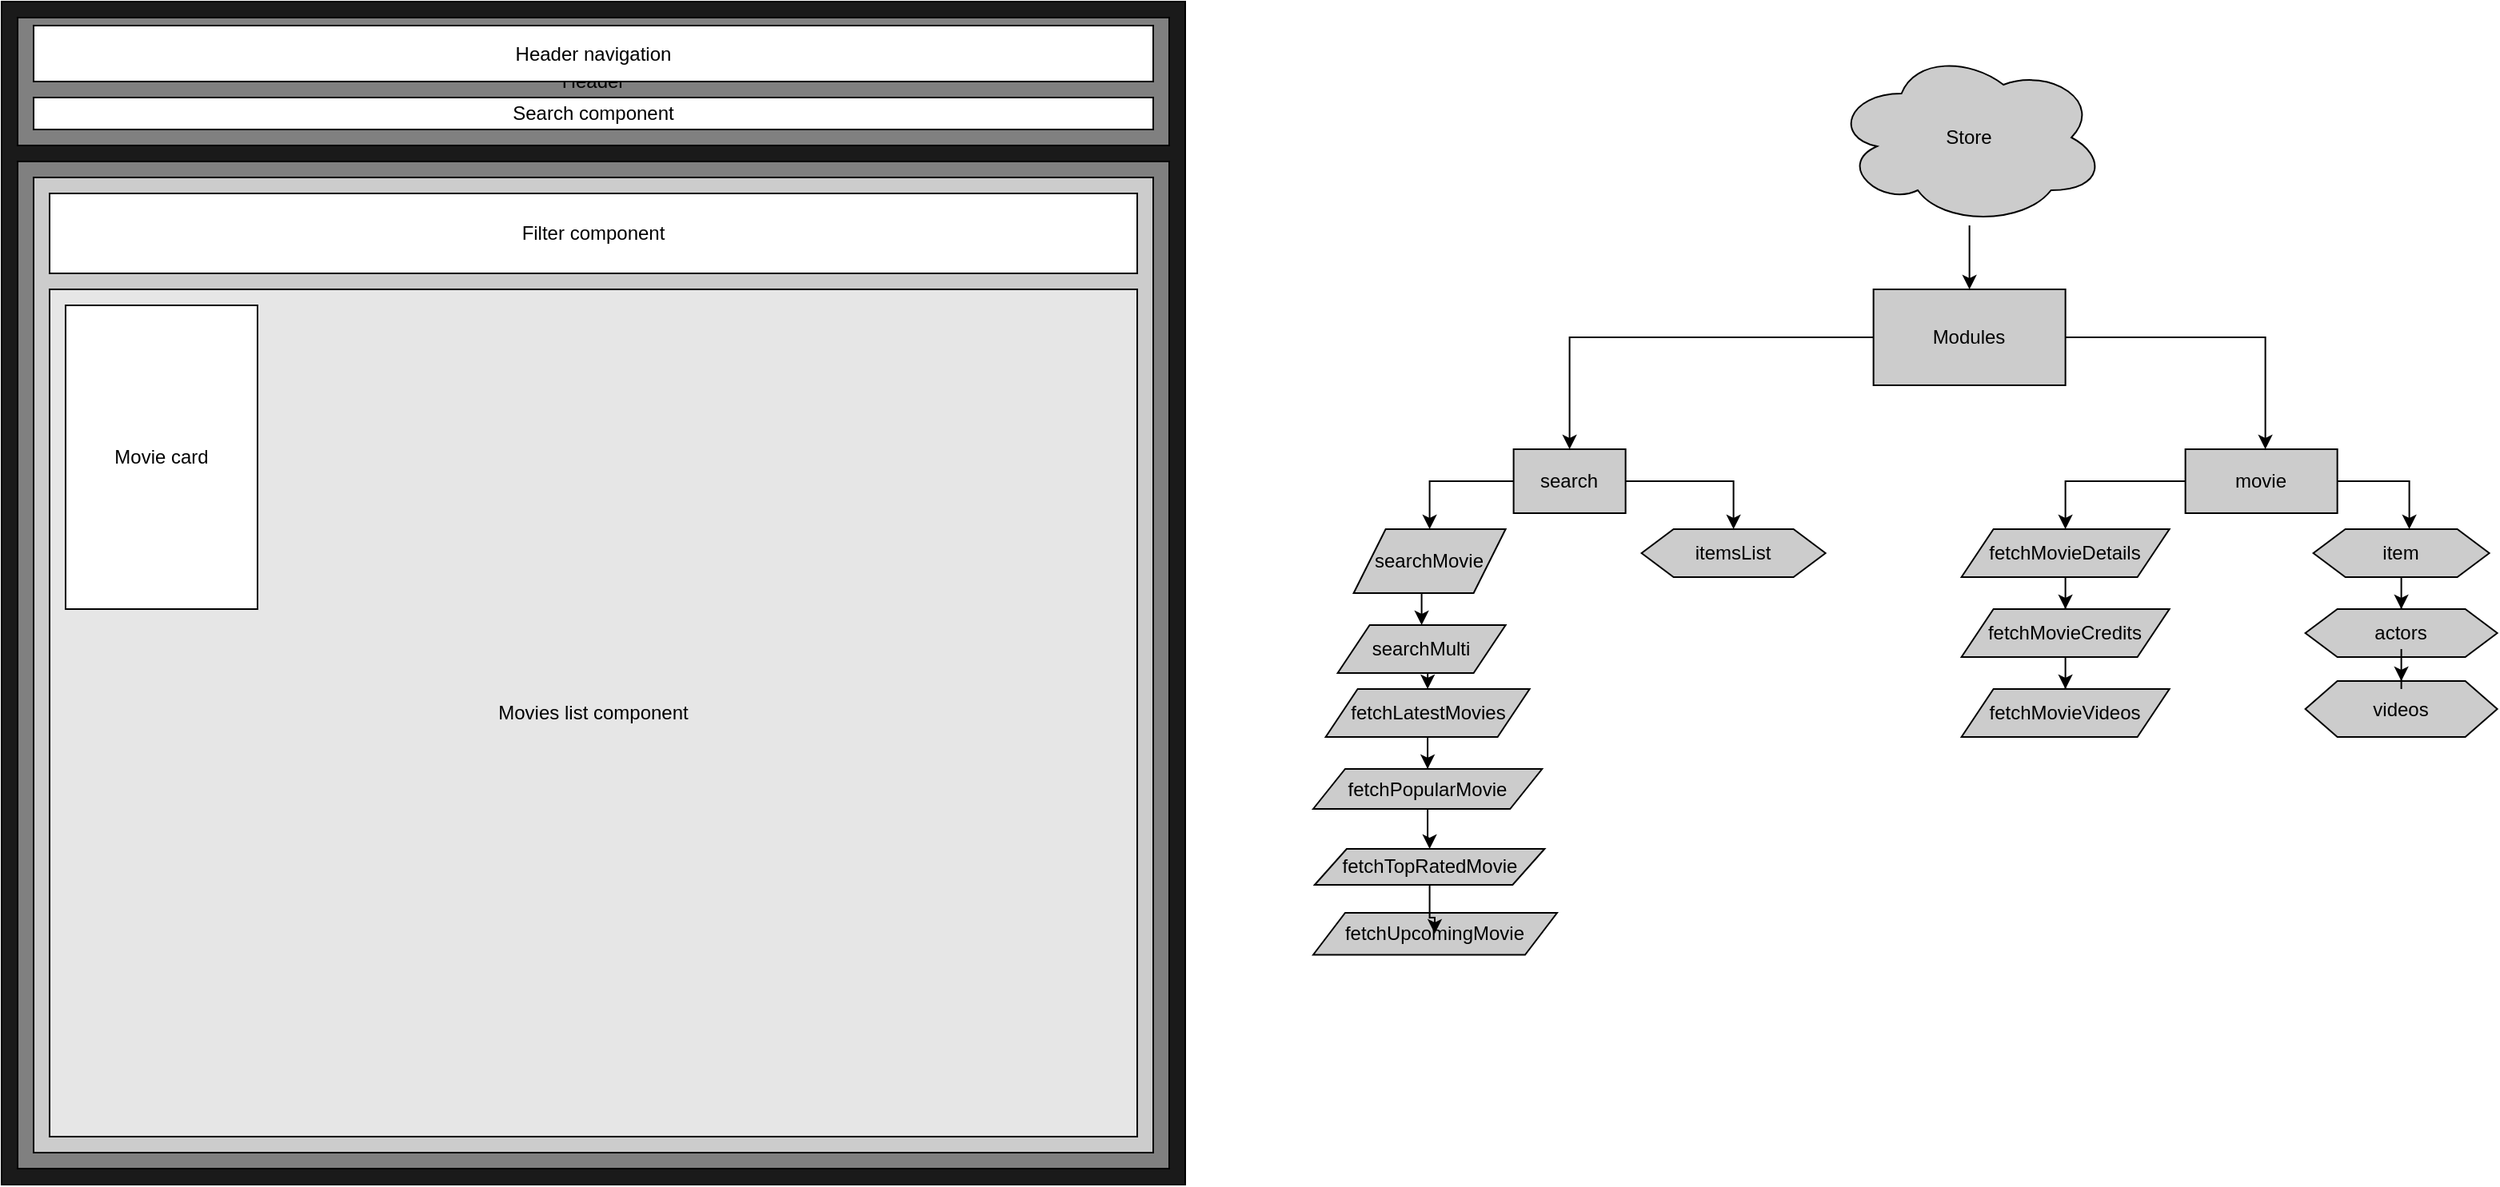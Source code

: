<mxfile version="20.2.6"><diagram id="qWCfL2KZzq6Q9-xrTanc" name="Page-1"><mxGraphModel dx="1550" dy="1924" grid="1" gridSize="10" guides="1" tooltips="1" connect="1" arrows="1" fold="1" page="1" pageScale="1" pageWidth="850" pageHeight="1100" math="0" shadow="0"><root><mxCell id="0"/><mxCell id="1" parent="0"/><mxCell id="szmoPQjLytBsKV64WlZI-1" value="&lt;div&gt;App.vue&lt;/div&gt;" style="whiteSpace=wrap;html=1;aspect=fixed;fillColor=#1A1A1A;" vertex="1" parent="1"><mxGeometry x="60" y="-20" width="740" height="740" as="geometry"/></mxCell><mxCell id="szmoPQjLytBsKV64WlZI-2" value="&lt;div&gt;Header&lt;/div&gt;" style="rounded=0;whiteSpace=wrap;html=1;fillColor=#808080;" vertex="1" parent="1"><mxGeometry x="70" y="-10" width="720" height="80" as="geometry"/></mxCell><mxCell id="szmoPQjLytBsKV64WlZI-3" value="&lt;div&gt;Header navigation&lt;/div&gt;" style="rounded=0;whiteSpace=wrap;html=1;" vertex="1" parent="1"><mxGeometry x="80" y="-5" width="700" height="35" as="geometry"/></mxCell><mxCell id="szmoPQjLytBsKV64WlZI-4" value="Search component" style="rounded=0;whiteSpace=wrap;html=1;" vertex="1" parent="1"><mxGeometry x="80" y="40" width="700" height="20" as="geometry"/></mxCell><mxCell id="szmoPQjLytBsKV64WlZI-5" value="&lt;div&gt;Vue router&lt;/div&gt;" style="rounded=0;whiteSpace=wrap;html=1;fillColor=#808080;" vertex="1" parent="1"><mxGeometry x="70" y="80" width="720" height="630" as="geometry"/></mxCell><mxCell id="szmoPQjLytBsKV64WlZI-6" value="&lt;div&gt;Dashboard component &lt;br&gt;&lt;/div&gt;&lt;div&gt;(route: /dashboard)&lt;/div&gt;" style="rounded=0;whiteSpace=wrap;html=1;fillColor=#CCCCCC;" vertex="1" parent="1"><mxGeometry x="80" y="90" width="700" height="610" as="geometry"/></mxCell><mxCell id="szmoPQjLytBsKV64WlZI-8" value="&lt;div&gt;Movies list component&lt;/div&gt;" style="rounded=0;whiteSpace=wrap;html=1;fillColor=#E6E6E6;" vertex="1" parent="1"><mxGeometry x="90" y="160" width="680" height="530" as="geometry"/></mxCell><mxCell id="szmoPQjLytBsKV64WlZI-7" value="Movie card" style="rounded=0;whiteSpace=wrap;html=1;" vertex="1" parent="1"><mxGeometry x="100" y="170" width="120" height="190" as="geometry"/></mxCell><mxCell id="szmoPQjLytBsKV64WlZI-9" value="&lt;div&gt;Filter component&lt;/div&gt;" style="rounded=0;whiteSpace=wrap;html=1;" vertex="1" parent="1"><mxGeometry x="90" y="100" width="680" height="50" as="geometry"/></mxCell><mxCell id="szmoPQjLytBsKV64WlZI-48" value="" style="group" vertex="1" connectable="0" parent="1"><mxGeometry x="880" y="10" width="740.31" height="566.25" as="geometry"/></mxCell><mxCell id="szmoPQjLytBsKV64WlZI-10" value="&lt;div&gt;Store&lt;/div&gt;" style="ellipse;shape=cloud;whiteSpace=wrap;html=1;fillColor=#CCCCCC;" vertex="1" parent="szmoPQjLytBsKV64WlZI-48"><mxGeometry x="325.31" width="170" height="110" as="geometry"/></mxCell><mxCell id="szmoPQjLytBsKV64WlZI-11" value="&lt;div&gt;Modules&lt;/div&gt;" style="whiteSpace=wrap;html=1;fillColor=#CCCCCC;" vertex="1" parent="szmoPQjLytBsKV64WlZI-48"><mxGeometry x="350.31" y="150" width="120" height="60" as="geometry"/></mxCell><mxCell id="szmoPQjLytBsKV64WlZI-12" value="" style="edgeStyle=orthogonalEdgeStyle;rounded=0;orthogonalLoop=1;jettySize=auto;html=1;" edge="1" parent="szmoPQjLytBsKV64WlZI-48" source="szmoPQjLytBsKV64WlZI-10" target="szmoPQjLytBsKV64WlZI-11"><mxGeometry relative="1" as="geometry"/></mxCell><mxCell id="szmoPQjLytBsKV64WlZI-13" value="&lt;div&gt;search&lt;/div&gt;" style="whiteSpace=wrap;html=1;fillColor=#CCCCCC;" vertex="1" parent="szmoPQjLytBsKV64WlZI-48"><mxGeometry x="125.31" y="250" width="70" height="40" as="geometry"/></mxCell><mxCell id="szmoPQjLytBsKV64WlZI-14" value="" style="edgeStyle=orthogonalEdgeStyle;rounded=0;orthogonalLoop=1;jettySize=auto;html=1;" edge="1" parent="szmoPQjLytBsKV64WlZI-48" source="szmoPQjLytBsKV64WlZI-11" target="szmoPQjLytBsKV64WlZI-13"><mxGeometry relative="1" as="geometry"/></mxCell><mxCell id="szmoPQjLytBsKV64WlZI-15" value="&lt;div&gt;searchMovie&lt;/div&gt;" style="shape=parallelogram;perimeter=parallelogramPerimeter;whiteSpace=wrap;html=1;fixedSize=1;fillColor=#CCCCCC;" vertex="1" parent="szmoPQjLytBsKV64WlZI-48"><mxGeometry x="25.31" y="300" width="95" height="40" as="geometry"/></mxCell><mxCell id="szmoPQjLytBsKV64WlZI-16" value="" style="edgeStyle=orthogonalEdgeStyle;rounded=0;orthogonalLoop=1;jettySize=auto;html=1;" edge="1" parent="szmoPQjLytBsKV64WlZI-48" source="szmoPQjLytBsKV64WlZI-13" target="szmoPQjLytBsKV64WlZI-15"><mxGeometry relative="1" as="geometry"/></mxCell><mxCell id="szmoPQjLytBsKV64WlZI-17" value="searchMulti" style="shape=parallelogram;perimeter=parallelogramPerimeter;whiteSpace=wrap;html=1;fixedSize=1;fillColor=#CCCCCC;" vertex="1" parent="szmoPQjLytBsKV64WlZI-48"><mxGeometry x="15.31" y="360" width="105" height="30" as="geometry"/></mxCell><mxCell id="szmoPQjLytBsKV64WlZI-30" style="edgeStyle=orthogonalEdgeStyle;rounded=0;orthogonalLoop=1;jettySize=auto;html=1;exitX=0.5;exitY=1;exitDx=0;exitDy=0;entryX=0.5;entryY=0;entryDx=0;entryDy=0;" edge="1" parent="szmoPQjLytBsKV64WlZI-48" source="szmoPQjLytBsKV64WlZI-15" target="szmoPQjLytBsKV64WlZI-17"><mxGeometry relative="1" as="geometry"/></mxCell><mxCell id="szmoPQjLytBsKV64WlZI-19" value="&lt;div&gt;itemsList&lt;/div&gt;" style="shape=hexagon;perimeter=hexagonPerimeter2;whiteSpace=wrap;html=1;fixedSize=1;fillColor=#CCCCCC;" vertex="1" parent="szmoPQjLytBsKV64WlZI-48"><mxGeometry x="205.31" y="300" width="115" height="30" as="geometry"/></mxCell><mxCell id="szmoPQjLytBsKV64WlZI-20" value="" style="edgeStyle=orthogonalEdgeStyle;rounded=0;orthogonalLoop=1;jettySize=auto;html=1;" edge="1" parent="szmoPQjLytBsKV64WlZI-48" source="szmoPQjLytBsKV64WlZI-13" target="szmoPQjLytBsKV64WlZI-19"><mxGeometry relative="1" as="geometry"/></mxCell><mxCell id="szmoPQjLytBsKV64WlZI-21" value="&lt;div&gt;fetchLatestMovies&lt;/div&gt;" style="shape=parallelogram;perimeter=parallelogramPerimeter;whiteSpace=wrap;html=1;fixedSize=1;fillColor=#CCCCCC;" vertex="1" parent="szmoPQjLytBsKV64WlZI-48"><mxGeometry x="7.81" y="400" width="127.5" height="30" as="geometry"/></mxCell><mxCell id="szmoPQjLytBsKV64WlZI-29" style="edgeStyle=orthogonalEdgeStyle;rounded=0;orthogonalLoop=1;jettySize=auto;html=1;exitX=0.5;exitY=1;exitDx=0;exitDy=0;entryX=0.5;entryY=0;entryDx=0;entryDy=0;" edge="1" parent="szmoPQjLytBsKV64WlZI-48" source="szmoPQjLytBsKV64WlZI-17" target="szmoPQjLytBsKV64WlZI-21"><mxGeometry relative="1" as="geometry"/></mxCell><mxCell id="szmoPQjLytBsKV64WlZI-23" value="&lt;div&gt;fetchPopularMovie&lt;/div&gt;" style="shape=parallelogram;perimeter=parallelogramPerimeter;whiteSpace=wrap;html=1;fixedSize=1;fillColor=#CCCCCC;" vertex="1" parent="szmoPQjLytBsKV64WlZI-48"><mxGeometry y="450" width="143.12" height="25" as="geometry"/></mxCell><mxCell id="szmoPQjLytBsKV64WlZI-24" value="" style="edgeStyle=orthogonalEdgeStyle;rounded=0;orthogonalLoop=1;jettySize=auto;html=1;" edge="1" parent="szmoPQjLytBsKV64WlZI-48" source="szmoPQjLytBsKV64WlZI-21" target="szmoPQjLytBsKV64WlZI-23"><mxGeometry relative="1" as="geometry"/></mxCell><mxCell id="szmoPQjLytBsKV64WlZI-25" value="fetchTopRatedMovie" style="shape=parallelogram;perimeter=parallelogramPerimeter;whiteSpace=wrap;html=1;fixedSize=1;fillColor=#CCCCCC;" vertex="1" parent="szmoPQjLytBsKV64WlZI-48"><mxGeometry x="0.94" y="500" width="143.75" height="22.5" as="geometry"/></mxCell><mxCell id="szmoPQjLytBsKV64WlZI-26" value="" style="edgeStyle=orthogonalEdgeStyle;rounded=0;orthogonalLoop=1;jettySize=auto;html=1;" edge="1" parent="szmoPQjLytBsKV64WlZI-48" source="szmoPQjLytBsKV64WlZI-23" target="szmoPQjLytBsKV64WlZI-25"><mxGeometry relative="1" as="geometry"/></mxCell><mxCell id="szmoPQjLytBsKV64WlZI-27" value="fetchUpcomingMovie" style="shape=parallelogram;perimeter=parallelogramPerimeter;whiteSpace=wrap;html=1;fixedSize=1;fillColor=#CCCCCC;" vertex="1" parent="szmoPQjLytBsKV64WlZI-48"><mxGeometry x="1.137e-13" y="540" width="152.49" height="26.25" as="geometry"/></mxCell><mxCell id="szmoPQjLytBsKV64WlZI-28" value="" style="edgeStyle=orthogonalEdgeStyle;rounded=0;orthogonalLoop=1;jettySize=auto;html=1;" edge="1" parent="szmoPQjLytBsKV64WlZI-48" source="szmoPQjLytBsKV64WlZI-25"><mxGeometry relative="1" as="geometry"><mxPoint x="76" y="553" as="targetPoint"/><Array as="points"><mxPoint x="73" y="543"/><mxPoint x="76" y="543"/></Array></mxGeometry></mxCell><mxCell id="szmoPQjLytBsKV64WlZI-31" value="movie" style="whiteSpace=wrap;html=1;fillColor=#CCCCCC;" vertex="1" parent="szmoPQjLytBsKV64WlZI-48"><mxGeometry x="545.31" y="250" width="95" height="40" as="geometry"/></mxCell><mxCell id="szmoPQjLytBsKV64WlZI-32" value="" style="edgeStyle=orthogonalEdgeStyle;rounded=0;orthogonalLoop=1;jettySize=auto;html=1;" edge="1" parent="szmoPQjLytBsKV64WlZI-48" source="szmoPQjLytBsKV64WlZI-11" target="szmoPQjLytBsKV64WlZI-31"><mxGeometry relative="1" as="geometry"><Array as="points"><mxPoint x="595.31" y="180"/></Array></mxGeometry></mxCell><mxCell id="szmoPQjLytBsKV64WlZI-33" value="&lt;div&gt;fetchMovieDetails&lt;/div&gt;" style="shape=parallelogram;perimeter=parallelogramPerimeter;whiteSpace=wrap;html=1;fixedSize=1;fillColor=#CCCCCC;" vertex="1" parent="szmoPQjLytBsKV64WlZI-48"><mxGeometry x="405.31" y="300" width="130" height="30" as="geometry"/></mxCell><mxCell id="szmoPQjLytBsKV64WlZI-34" value="" style="edgeStyle=orthogonalEdgeStyle;rounded=0;orthogonalLoop=1;jettySize=auto;html=1;" edge="1" parent="szmoPQjLytBsKV64WlZI-48" source="szmoPQjLytBsKV64WlZI-31" target="szmoPQjLytBsKV64WlZI-33"><mxGeometry relative="1" as="geometry"/></mxCell><mxCell id="szmoPQjLytBsKV64WlZI-36" value="fetchMovieCredits" style="shape=parallelogram;perimeter=parallelogramPerimeter;whiteSpace=wrap;html=1;fixedSize=1;fillColor=#CCCCCC;" vertex="1" parent="szmoPQjLytBsKV64WlZI-48"><mxGeometry x="405.31" y="350" width="130" height="30" as="geometry"/></mxCell><mxCell id="szmoPQjLytBsKV64WlZI-37" value="" style="edgeStyle=orthogonalEdgeStyle;rounded=0;orthogonalLoop=1;jettySize=auto;html=1;" edge="1" parent="szmoPQjLytBsKV64WlZI-48" source="szmoPQjLytBsKV64WlZI-33" target="szmoPQjLytBsKV64WlZI-36"><mxGeometry relative="1" as="geometry"/></mxCell><mxCell id="szmoPQjLytBsKV64WlZI-38" value="fetchMovieVideos" style="shape=parallelogram;perimeter=parallelogramPerimeter;whiteSpace=wrap;html=1;fixedSize=1;fillColor=#CCCCCC;" vertex="1" parent="szmoPQjLytBsKV64WlZI-48"><mxGeometry x="405.31" y="400" width="130" height="30" as="geometry"/></mxCell><mxCell id="szmoPQjLytBsKV64WlZI-39" value="" style="edgeStyle=orthogonalEdgeStyle;rounded=0;orthogonalLoop=1;jettySize=auto;html=1;" edge="1" parent="szmoPQjLytBsKV64WlZI-48" source="szmoPQjLytBsKV64WlZI-36" target="szmoPQjLytBsKV64WlZI-38"><mxGeometry relative="1" as="geometry"/></mxCell><mxCell id="szmoPQjLytBsKV64WlZI-40" value="item" style="shape=hexagon;perimeter=hexagonPerimeter2;whiteSpace=wrap;html=1;fixedSize=1;fillColor=#CCCCCC;" vertex="1" parent="szmoPQjLytBsKV64WlZI-48"><mxGeometry x="625.31" y="300" width="110" height="30" as="geometry"/></mxCell><mxCell id="szmoPQjLytBsKV64WlZI-41" value="" style="edgeStyle=orthogonalEdgeStyle;rounded=0;orthogonalLoop=1;jettySize=auto;html=1;" edge="1" parent="szmoPQjLytBsKV64WlZI-48" source="szmoPQjLytBsKV64WlZI-31" target="szmoPQjLytBsKV64WlZI-40"><mxGeometry relative="1" as="geometry"><Array as="points"><mxPoint x="685.31" y="270"/></Array></mxGeometry></mxCell><mxCell id="szmoPQjLytBsKV64WlZI-42" value="&lt;div&gt;actors&lt;/div&gt;" style="shape=hexagon;perimeter=hexagonPerimeter2;whiteSpace=wrap;html=1;fixedSize=1;fillColor=#CCCCCC;" vertex="1" parent="szmoPQjLytBsKV64WlZI-48"><mxGeometry x="620.31" y="350" width="120" height="30" as="geometry"/></mxCell><mxCell id="szmoPQjLytBsKV64WlZI-43" value="" style="edgeStyle=orthogonalEdgeStyle;rounded=0;orthogonalLoop=1;jettySize=auto;html=1;" edge="1" parent="szmoPQjLytBsKV64WlZI-48" source="szmoPQjLytBsKV64WlZI-40" target="szmoPQjLytBsKV64WlZI-42"><mxGeometry relative="1" as="geometry"/></mxCell><mxCell id="szmoPQjLytBsKV64WlZI-44" value="videos" style="shape=hexagon;perimeter=hexagonPerimeter2;whiteSpace=wrap;html=1;fixedSize=1;fillColor=#CCCCCC;" vertex="1" parent="szmoPQjLytBsKV64WlZI-48"><mxGeometry x="620.31" y="395" width="120" height="35" as="geometry"/></mxCell><mxCell id="szmoPQjLytBsKV64WlZI-45" value="" style="edgeStyle=orthogonalEdgeStyle;rounded=0;orthogonalLoop=1;jettySize=auto;html=1;" edge="1" parent="szmoPQjLytBsKV64WlZI-48" source="szmoPQjLytBsKV64WlZI-42" target="szmoPQjLytBsKV64WlZI-44"><mxGeometry relative="1" as="geometry"/></mxCell></root></mxGraphModel></diagram></mxfile>
